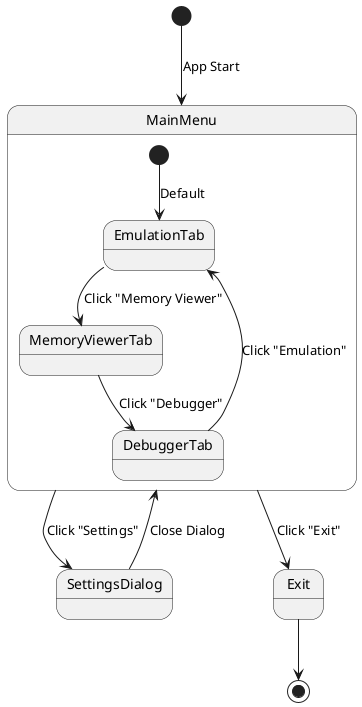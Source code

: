 @startuml State_Diagram
[*] --> MainMenu : App Start

state MainMenu {
    [*] --> EmulationTab : Default
    EmulationTab --> MemoryViewerTab : Click "Memory Viewer"
    MemoryViewerTab --> DebuggerTab : Click "Debugger"
    DebuggerTab --> EmulationTab : Click "Emulation"
}

MainMenu --> SettingsDialog : Click "Settings"
SettingsDialog --> MainMenu : Close Dialog

MainMenu --> Exit : Click "Exit"
Exit --> [*]
@enduml
